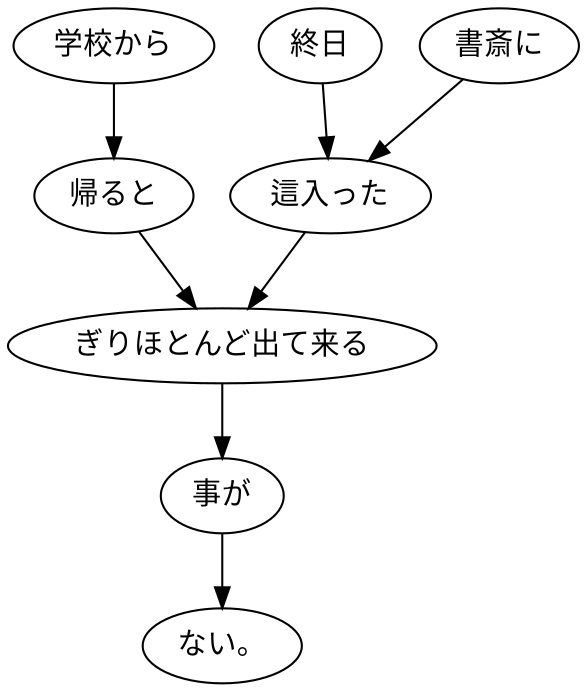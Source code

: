 digraph graph67 {
	node0 [label="学校から"];
	node1 [label="帰ると"];
	node2 [label="終日"];
	node3 [label="書斎に"];
	node4 [label="這入った"];
	node5 [label="ぎりほとんど出て来る"];
	node6 [label="事が"];
	node7 [label="ない。"];
	node0 -> node1;
	node1 -> node5;
	node2 -> node4;
	node3 -> node4;
	node4 -> node5;
	node5 -> node6;
	node6 -> node7;
}
